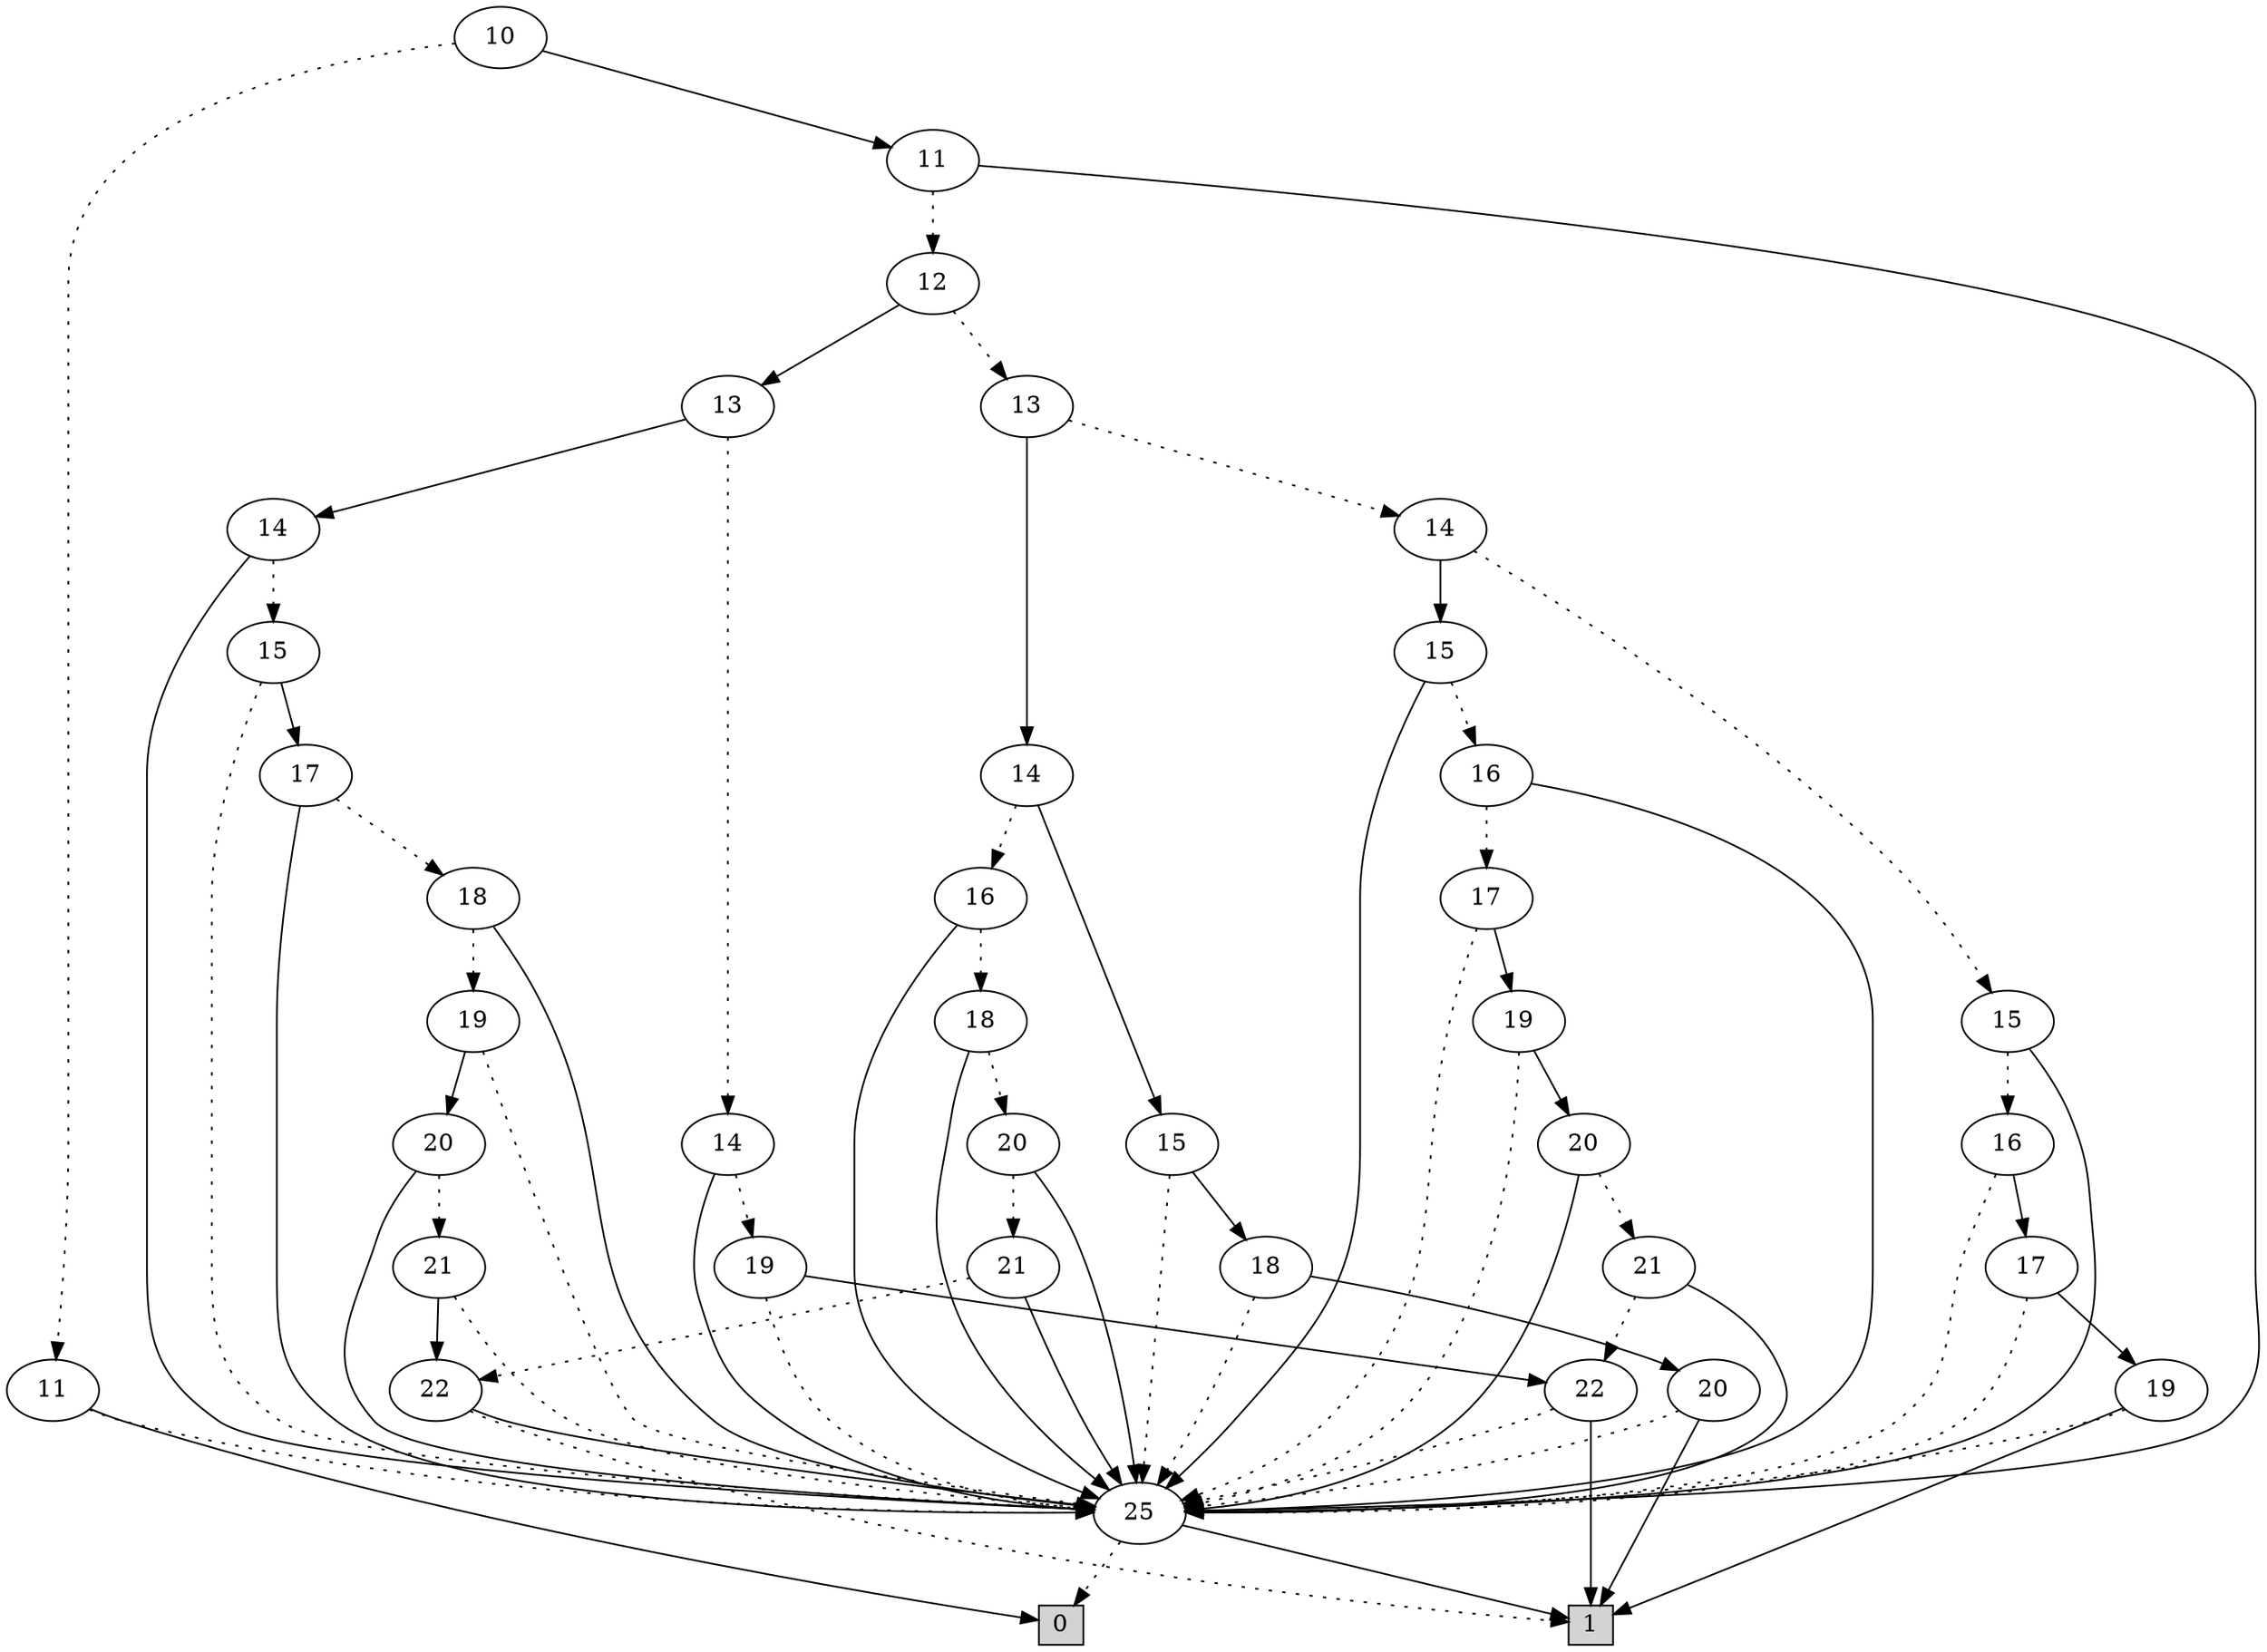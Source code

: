 digraph G {
0 [shape=box, label="0", style=filled, shape=box, height=0.3, width=0.3];
1 [shape=box, label="1", style=filled, shape=box, height=0.3, width=0.3];
983 [label="10"];
983 -> 906 [style=dotted];
983 -> 982 [style=filled];
906 [label="11"];
906 -> 52 [style=dotted];
906 -> 0 [style=filled];
52 [label="25"];
52 -> 0 [style=dotted];
52 -> 1 [style=filled];
982 [label="11"];
982 -> 981 [style=dotted];
982 -> 52 [style=filled];
981 [label="12"];
981 -> 970 [style=dotted];
981 -> 980 [style=filled];
970 [label="13"];
970 -> 960 [style=dotted];
970 -> 969 [style=filled];
960 [label="14"];
960 -> 952 [style=dotted];
960 -> 959 [style=filled];
952 [label="15"];
952 -> 951 [style=dotted];
952 -> 52 [style=filled];
951 [label="16"];
951 -> 52 [style=dotted];
951 -> 950 [style=filled];
950 [label="17"];
950 -> 52 [style=dotted];
950 -> 949 [style=filled];
949 [label="19"];
949 -> 52 [style=dotted];
949 -> 1 [style=filled];
959 [label="15"];
959 -> 958 [style=dotted];
959 -> 52 [style=filled];
958 [label="16"];
958 -> 957 [style=dotted];
958 -> 52 [style=filled];
957 [label="17"];
957 -> 52 [style=dotted];
957 -> 956 [style=filled];
956 [label="19"];
956 -> 52 [style=dotted];
956 -> 955 [style=filled];
955 [label="20"];
955 -> 954 [style=dotted];
955 -> 52 [style=filled];
954 [label="21"];
954 -> 953 [style=dotted];
954 -> 52 [style=filled];
953 [label="22"];
953 -> 52 [style=dotted];
953 -> 1 [style=filled];
969 [label="14"];
969 -> 965 [style=dotted];
969 -> 968 [style=filled];
965 [label="16"];
965 -> 964 [style=dotted];
965 -> 52 [style=filled];
964 [label="18"];
964 -> 963 [style=dotted];
964 -> 52 [style=filled];
963 [label="20"];
963 -> 962 [style=dotted];
963 -> 52 [style=filled];
962 [label="21"];
962 -> 961 [style=dotted];
962 -> 52 [style=filled];
961 [label="22"];
961 -> 1 [style=dotted];
961 -> 52 [style=filled];
968 [label="15"];
968 -> 52 [style=dotted];
968 -> 967 [style=filled];
967 [label="18"];
967 -> 52 [style=dotted];
967 -> 966 [style=filled];
966 [label="20"];
966 -> 52 [style=dotted];
966 -> 1 [style=filled];
980 [label="13"];
980 -> 972 [style=dotted];
980 -> 979 [style=filled];
972 [label="14"];
972 -> 971 [style=dotted];
972 -> 52 [style=filled];
971 [label="19"];
971 -> 52 [style=dotted];
971 -> 953 [style=filled];
979 [label="14"];
979 -> 978 [style=dotted];
979 -> 52 [style=filled];
978 [label="15"];
978 -> 52 [style=dotted];
978 -> 977 [style=filled];
977 [label="17"];
977 -> 976 [style=dotted];
977 -> 52 [style=filled];
976 [label="18"];
976 -> 975 [style=dotted];
976 -> 52 [style=filled];
975 [label="19"];
975 -> 52 [style=dotted];
975 -> 974 [style=filled];
974 [label="20"];
974 -> 973 [style=dotted];
974 -> 52 [style=filled];
973 [label="21"];
973 -> 52 [style=dotted];
973 -> 961 [style=filled];
}
